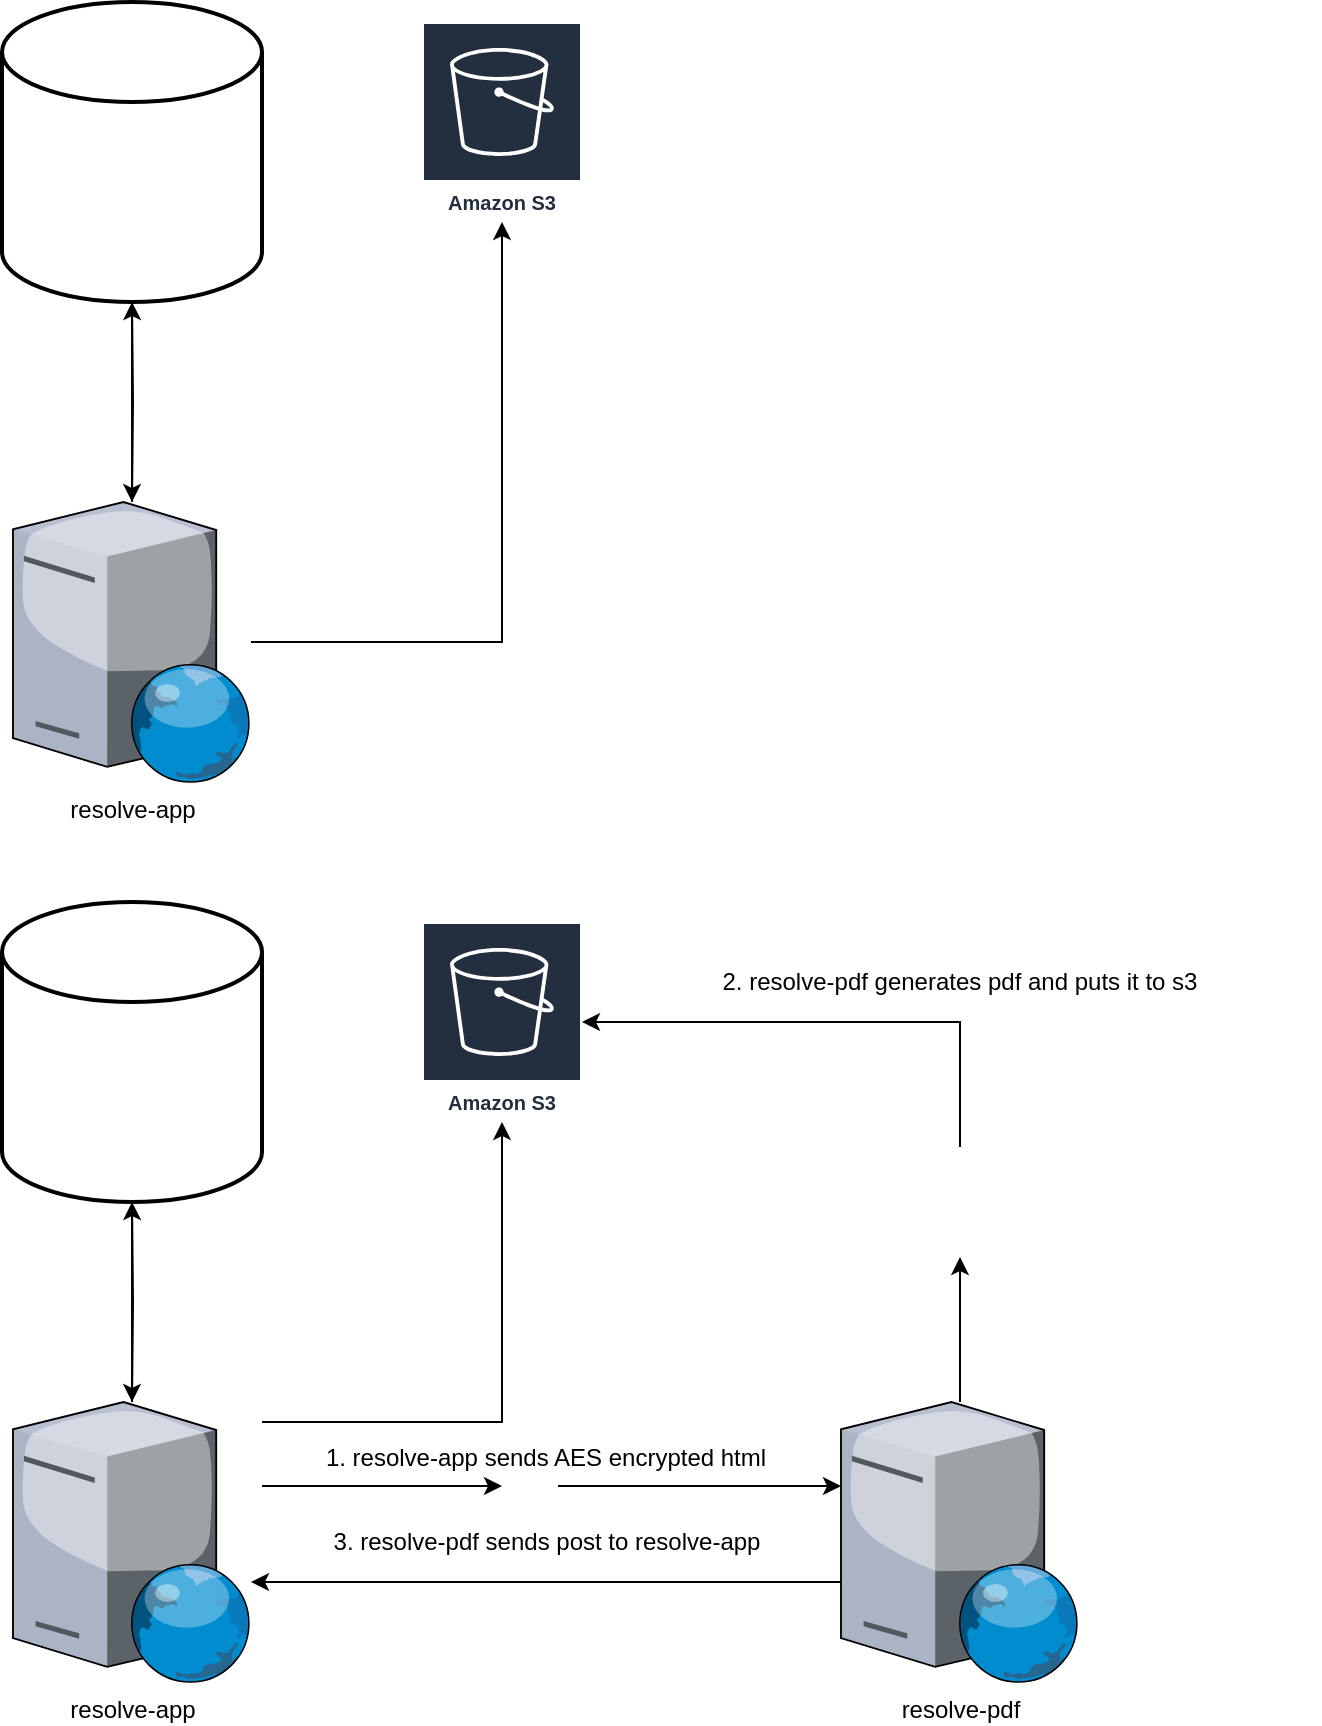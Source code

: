 <mxfile version="10.3.4" type="github"><diagram id="5_rdmGaq0llwrfAE2dWt" name="Page-1"><mxGraphModel dx="1169" dy="668" grid="1" gridSize="10" guides="1" tooltips="1" connect="1" arrows="1" fold="1" page="1" pageScale="1" pageWidth="850" pageHeight="1100" math="0" shadow="0"><root><mxCell id="0"/><mxCell id="1" parent="0"/><mxCell id="IsMm8OiR0PWOaWT-6-WU-7" style="edgeStyle=orthogonalEdgeStyle;rounded=0;orthogonalLoop=1;jettySize=auto;html=1;" edge="1" parent="1" source="IsMm8OiR0PWOaWT-6-WU-1" target="IsMm8OiR0PWOaWT-6-WU-3"><mxGeometry relative="1" as="geometry"/></mxCell><mxCell id="IsMm8OiR0PWOaWT-6-WU-1" value="" style="strokeWidth=2;html=1;shape=mxgraph.flowchart.database;whiteSpace=wrap;" vertex="1" parent="1"><mxGeometry x="70" y="30" width="130" height="150" as="geometry"/></mxCell><mxCell id="IsMm8OiR0PWOaWT-6-WU-2" value="" style="shape=image;verticalLabelPosition=bottom;labelBackgroundColor=#ffffff;verticalAlign=top;aspect=fixed;imageAspect=0;image=https://commons.bmstu.wiki/images/b/b5/Postgresql.png;" vertex="1" parent="1"><mxGeometry x="95.5" y="90" width="79" height="70" as="geometry"/></mxCell><mxCell id="IsMm8OiR0PWOaWT-6-WU-4" style="edgeStyle=orthogonalEdgeStyle;rounded=0;orthogonalLoop=1;jettySize=auto;html=1;entryX=0.5;entryY=1;entryDx=0;entryDy=0;entryPerimeter=0;" edge="1" parent="1" target="IsMm8OiR0PWOaWT-6-WU-1"><mxGeometry relative="1" as="geometry"><mxPoint x="135" y="280" as="sourcePoint"/></mxGeometry></mxCell><mxCell id="IsMm8OiR0PWOaWT-6-WU-9" style="edgeStyle=orthogonalEdgeStyle;rounded=0;orthogonalLoop=1;jettySize=auto;html=1;" edge="1" parent="1" source="IsMm8OiR0PWOaWT-6-WU-3" target="IsMm8OiR0PWOaWT-6-WU-8"><mxGeometry relative="1" as="geometry"/></mxCell><mxCell id="IsMm8OiR0PWOaWT-6-WU-3" value="resolve-app&lt;br&gt;" style="verticalLabelPosition=bottom;aspect=fixed;html=1;verticalAlign=top;strokeColor=none;align=center;outlineConnect=0;shape=mxgraph.citrix.web_server;" vertex="1" parent="1"><mxGeometry x="75.5" y="280" width="119" height="140" as="geometry"/></mxCell><mxCell id="IsMm8OiR0PWOaWT-6-WU-8" value="Amazon S3" style="outlineConnect=0;fontColor=#232F3E;gradientColor=none;strokeColor=#ffffff;fillColor=#232F3E;dashed=0;verticalLabelPosition=middle;verticalAlign=bottom;align=center;html=1;whiteSpace=wrap;fontSize=10;fontStyle=1;spacing=3;shape=mxgraph.aws4.productIcon;prIcon=mxgraph.aws4.s3;" vertex="1" parent="1"><mxGeometry x="280" y="40" width="80" height="100" as="geometry"/></mxCell><mxCell id="IsMm8OiR0PWOaWT-6-WU-10" style="edgeStyle=orthogonalEdgeStyle;rounded=0;orthogonalLoop=1;jettySize=auto;html=1;" edge="1" parent="1" source="IsMm8OiR0PWOaWT-6-WU-11" target="IsMm8OiR0PWOaWT-6-WU-15"><mxGeometry relative="1" as="geometry"/></mxCell><mxCell id="IsMm8OiR0PWOaWT-6-WU-11" value="" style="strokeWidth=2;html=1;shape=mxgraph.flowchart.database;whiteSpace=wrap;" vertex="1" parent="1"><mxGeometry x="70" y="480" width="130" height="150" as="geometry"/></mxCell><mxCell id="IsMm8OiR0PWOaWT-6-WU-12" value="" style="shape=image;verticalLabelPosition=bottom;labelBackgroundColor=#ffffff;verticalAlign=top;aspect=fixed;imageAspect=0;image=https://commons.bmstu.wiki/images/b/b5/Postgresql.png;" vertex="1" parent="1"><mxGeometry x="95.5" y="540" width="79" height="70" as="geometry"/></mxCell><mxCell id="IsMm8OiR0PWOaWT-6-WU-13" style="edgeStyle=orthogonalEdgeStyle;rounded=0;orthogonalLoop=1;jettySize=auto;html=1;entryX=0.5;entryY=1;entryDx=0;entryDy=0;entryPerimeter=0;" edge="1" parent="1" target="IsMm8OiR0PWOaWT-6-WU-11"><mxGeometry relative="1" as="geometry"><mxPoint x="135" y="730" as="sourcePoint"/></mxGeometry></mxCell><mxCell id="IsMm8OiR0PWOaWT-6-WU-18" style="edgeStyle=orthogonalEdgeStyle;rounded=0;orthogonalLoop=1;jettySize=auto;html=1;" edge="1" parent="1" source="IsMm8OiR0PWOaWT-6-WU-19" target="IsMm8OiR0PWOaWT-6-WU-17"><mxGeometry relative="1" as="geometry"><Array as="points"><mxPoint x="334" y="770"/></Array></mxGeometry></mxCell><mxCell id="IsMm8OiR0PWOaWT-6-WU-22" style="edgeStyle=orthogonalEdgeStyle;rounded=0;orthogonalLoop=1;jettySize=auto;html=1;" edge="1" parent="1" target="IsMm8OiR0PWOaWT-6-WU-16"><mxGeometry relative="1" as="geometry"><mxPoint x="200" y="740" as="sourcePoint"/><Array as="points"><mxPoint x="320" y="740"/></Array></mxGeometry></mxCell><mxCell id="IsMm8OiR0PWOaWT-6-WU-15" value="resolve-app&lt;br&gt;" style="verticalLabelPosition=bottom;aspect=fixed;html=1;verticalAlign=top;strokeColor=none;align=center;outlineConnect=0;shape=mxgraph.citrix.web_server;" vertex="1" parent="1"><mxGeometry x="75.5" y="730" width="119" height="140" as="geometry"/></mxCell><mxCell id="IsMm8OiR0PWOaWT-6-WU-16" value="Amazon S3" style="outlineConnect=0;fontColor=#232F3E;gradientColor=none;strokeColor=#ffffff;fillColor=#232F3E;dashed=0;verticalLabelPosition=middle;verticalAlign=bottom;align=center;html=1;whiteSpace=wrap;fontSize=10;fontStyle=1;spacing=3;shape=mxgraph.aws4.productIcon;prIcon=mxgraph.aws4.s3;" vertex="1" parent="1"><mxGeometry x="280" y="490" width="80" height="100" as="geometry"/></mxCell><mxCell id="IsMm8OiR0PWOaWT-6-WU-24" style="edgeStyle=orthogonalEdgeStyle;rounded=0;orthogonalLoop=1;jettySize=auto;html=1;" edge="1" parent="1" source="IsMm8OiR0PWOaWT-6-WU-27" target="IsMm8OiR0PWOaWT-6-WU-16"><mxGeometry relative="1" as="geometry"><Array as="points"><mxPoint x="549" y="540"/></Array></mxGeometry></mxCell><mxCell id="IsMm8OiR0PWOaWT-6-WU-26" style="edgeStyle=orthogonalEdgeStyle;rounded=0;orthogonalLoop=1;jettySize=auto;html=1;" edge="1" parent="1" source="IsMm8OiR0PWOaWT-6-WU-17" target="IsMm8OiR0PWOaWT-6-WU-15"><mxGeometry relative="1" as="geometry"><Array as="points"><mxPoint x="380" y="820"/><mxPoint x="380" y="820"/></Array></mxGeometry></mxCell><mxCell id="IsMm8OiR0PWOaWT-6-WU-17" value="resolve-pdf&lt;br&gt;" style="verticalLabelPosition=bottom;aspect=fixed;html=1;verticalAlign=top;strokeColor=none;align=center;outlineConnect=0;shape=mxgraph.citrix.web_server;" vertex="1" parent="1"><mxGeometry x="489.5" y="730" width="119" height="140" as="geometry"/></mxCell><mxCell id="IsMm8OiR0PWOaWT-6-WU-19" value="" style="shape=image;html=1;verticalAlign=top;verticalLabelPosition=bottom;labelBackgroundColor=#ffffff;imageAspect=0;aspect=fixed;image=https://cdn2.iconfinder.com/data/icons/publicons/64/html-128.png" vertex="1" parent="1"><mxGeometry x="320" y="758" width="28" height="28" as="geometry"/></mxCell><mxCell id="IsMm8OiR0PWOaWT-6-WU-20" style="edgeStyle=orthogonalEdgeStyle;rounded=0;orthogonalLoop=1;jettySize=auto;html=1;" edge="1" parent="1" target="IsMm8OiR0PWOaWT-6-WU-19"><mxGeometry relative="1" as="geometry"><mxPoint x="200" y="772" as="sourcePoint"/><mxPoint x="489.5" y="800" as="targetPoint"/><Array as="points"><mxPoint x="270" y="772"/><mxPoint x="270" y="772"/></Array></mxGeometry></mxCell><mxCell id="IsMm8OiR0PWOaWT-6-WU-23" value="1. resolve-app sends AES encrypted html" style="text;html=1;strokeColor=none;fillColor=none;align=center;verticalAlign=middle;whiteSpace=wrap;rounded=0;" vertex="1" parent="1"><mxGeometry x="202" y="748" width="280" height="20" as="geometry"/></mxCell><mxCell id="IsMm8OiR0PWOaWT-6-WU-25" value="2. resolve-pdf generates pdf and puts it to s3" style="text;html=1;strokeColor=none;fillColor=none;align=center;verticalAlign=middle;whiteSpace=wrap;rounded=0;" vertex="1" parent="1"><mxGeometry x="369" y="510" width="360" height="20" as="geometry"/></mxCell><mxCell id="IsMm8OiR0PWOaWT-6-WU-27" value="" style="shape=image;html=1;verticalAlign=top;verticalLabelPosition=bottom;labelBackgroundColor=#ffffff;imageAspect=0;aspect=fixed;image=https://cdn1.iconfinder.com/data/icons/material-core/18/drive-pdf-128.png" vertex="1" parent="1"><mxGeometry x="521.5" y="602.5" width="55" height="55" as="geometry"/></mxCell><mxCell id="IsMm8OiR0PWOaWT-6-WU-28" style="edgeStyle=orthogonalEdgeStyle;rounded=0;orthogonalLoop=1;jettySize=auto;html=1;" edge="1" parent="1" source="IsMm8OiR0PWOaWT-6-WU-17" target="IsMm8OiR0PWOaWT-6-WU-27"><mxGeometry relative="1" as="geometry"><mxPoint x="549" y="730" as="sourcePoint"/><mxPoint x="360" y="540" as="targetPoint"/><Array as="points"><mxPoint x="549" y="620"/><mxPoint x="549" y="620"/></Array></mxGeometry></mxCell><mxCell id="IsMm8OiR0PWOaWT-6-WU-30" value="3. resolve-pdf sends post to resolve-app&lt;br&gt;" style="text;html=1;strokeColor=none;fillColor=none;align=center;verticalAlign=middle;whiteSpace=wrap;rounded=0;" vertex="1" parent="1"><mxGeometry x="201.5" y="790" width="281" height="20" as="geometry"/></mxCell></root></mxGraphModel></diagram></mxfile>